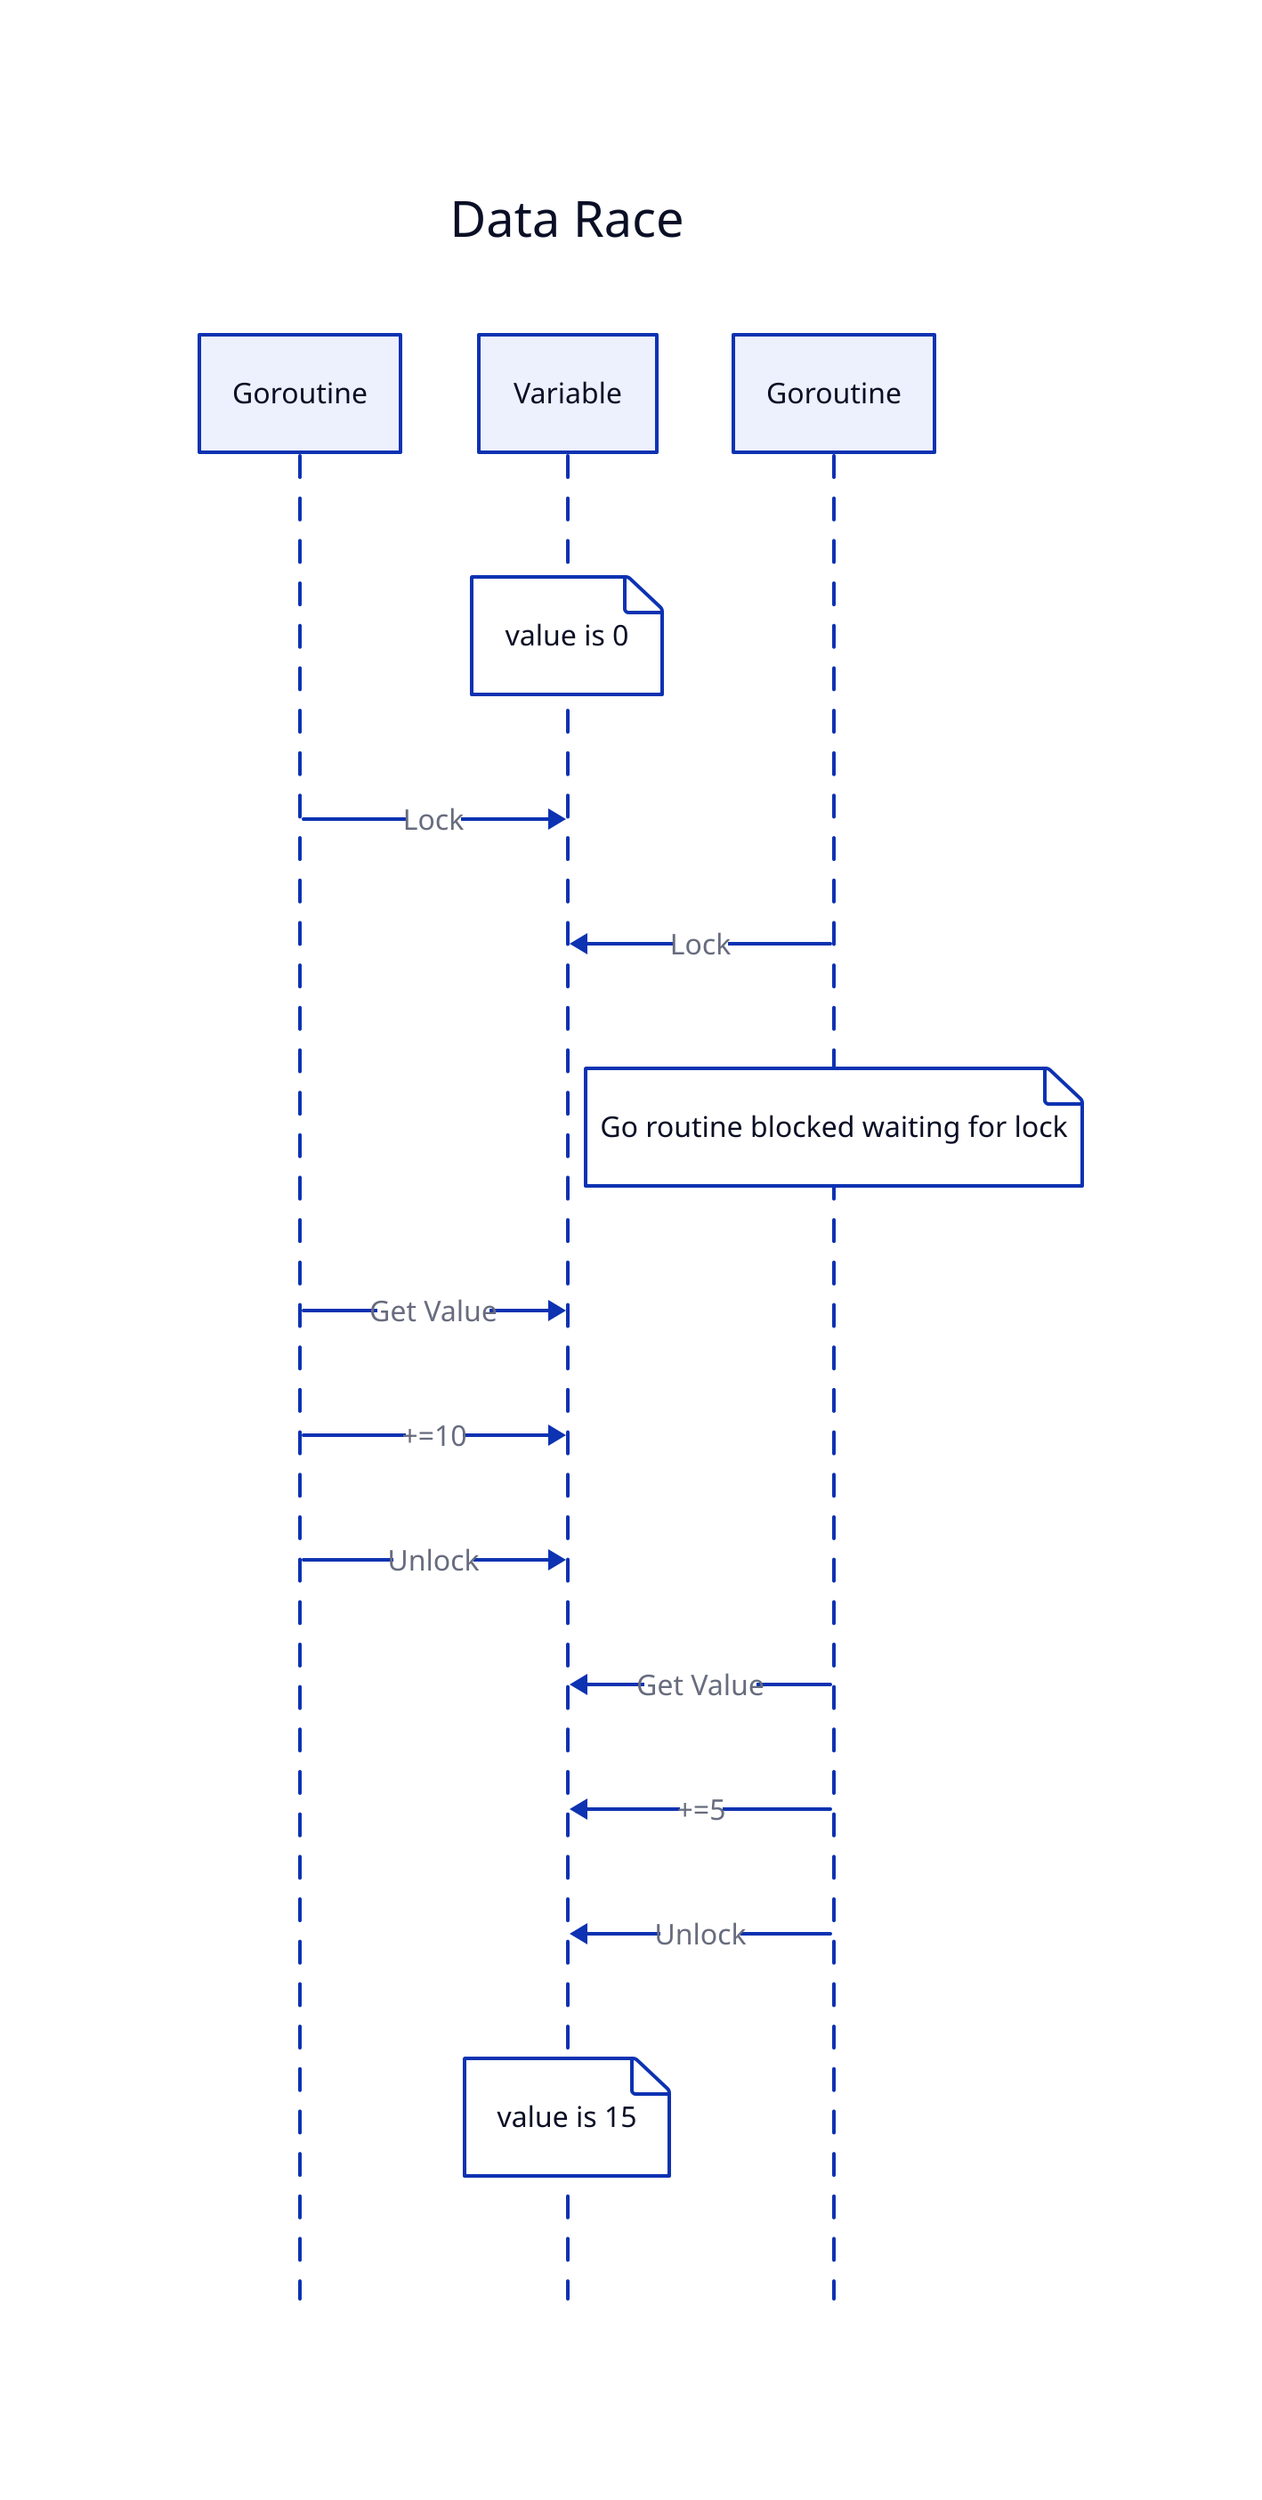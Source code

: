 Data Race: {
  shape: sequence_diagram

  g1: Goroutine
  v: Variable
  g2: Goroutine

  v."value is 0"

  g1 -> v: Lock
  g2 -> V: Lock
  g2."Go routine blocked waiting for lock"


  g1 -> v: Get Value
  g1 -> v: +=10
  g1 -> v: Unlock

  g2 -> v: Get Value
  g2 -> v: +=5
  g2 -> v: Unlock

  v."value is 15"


}
